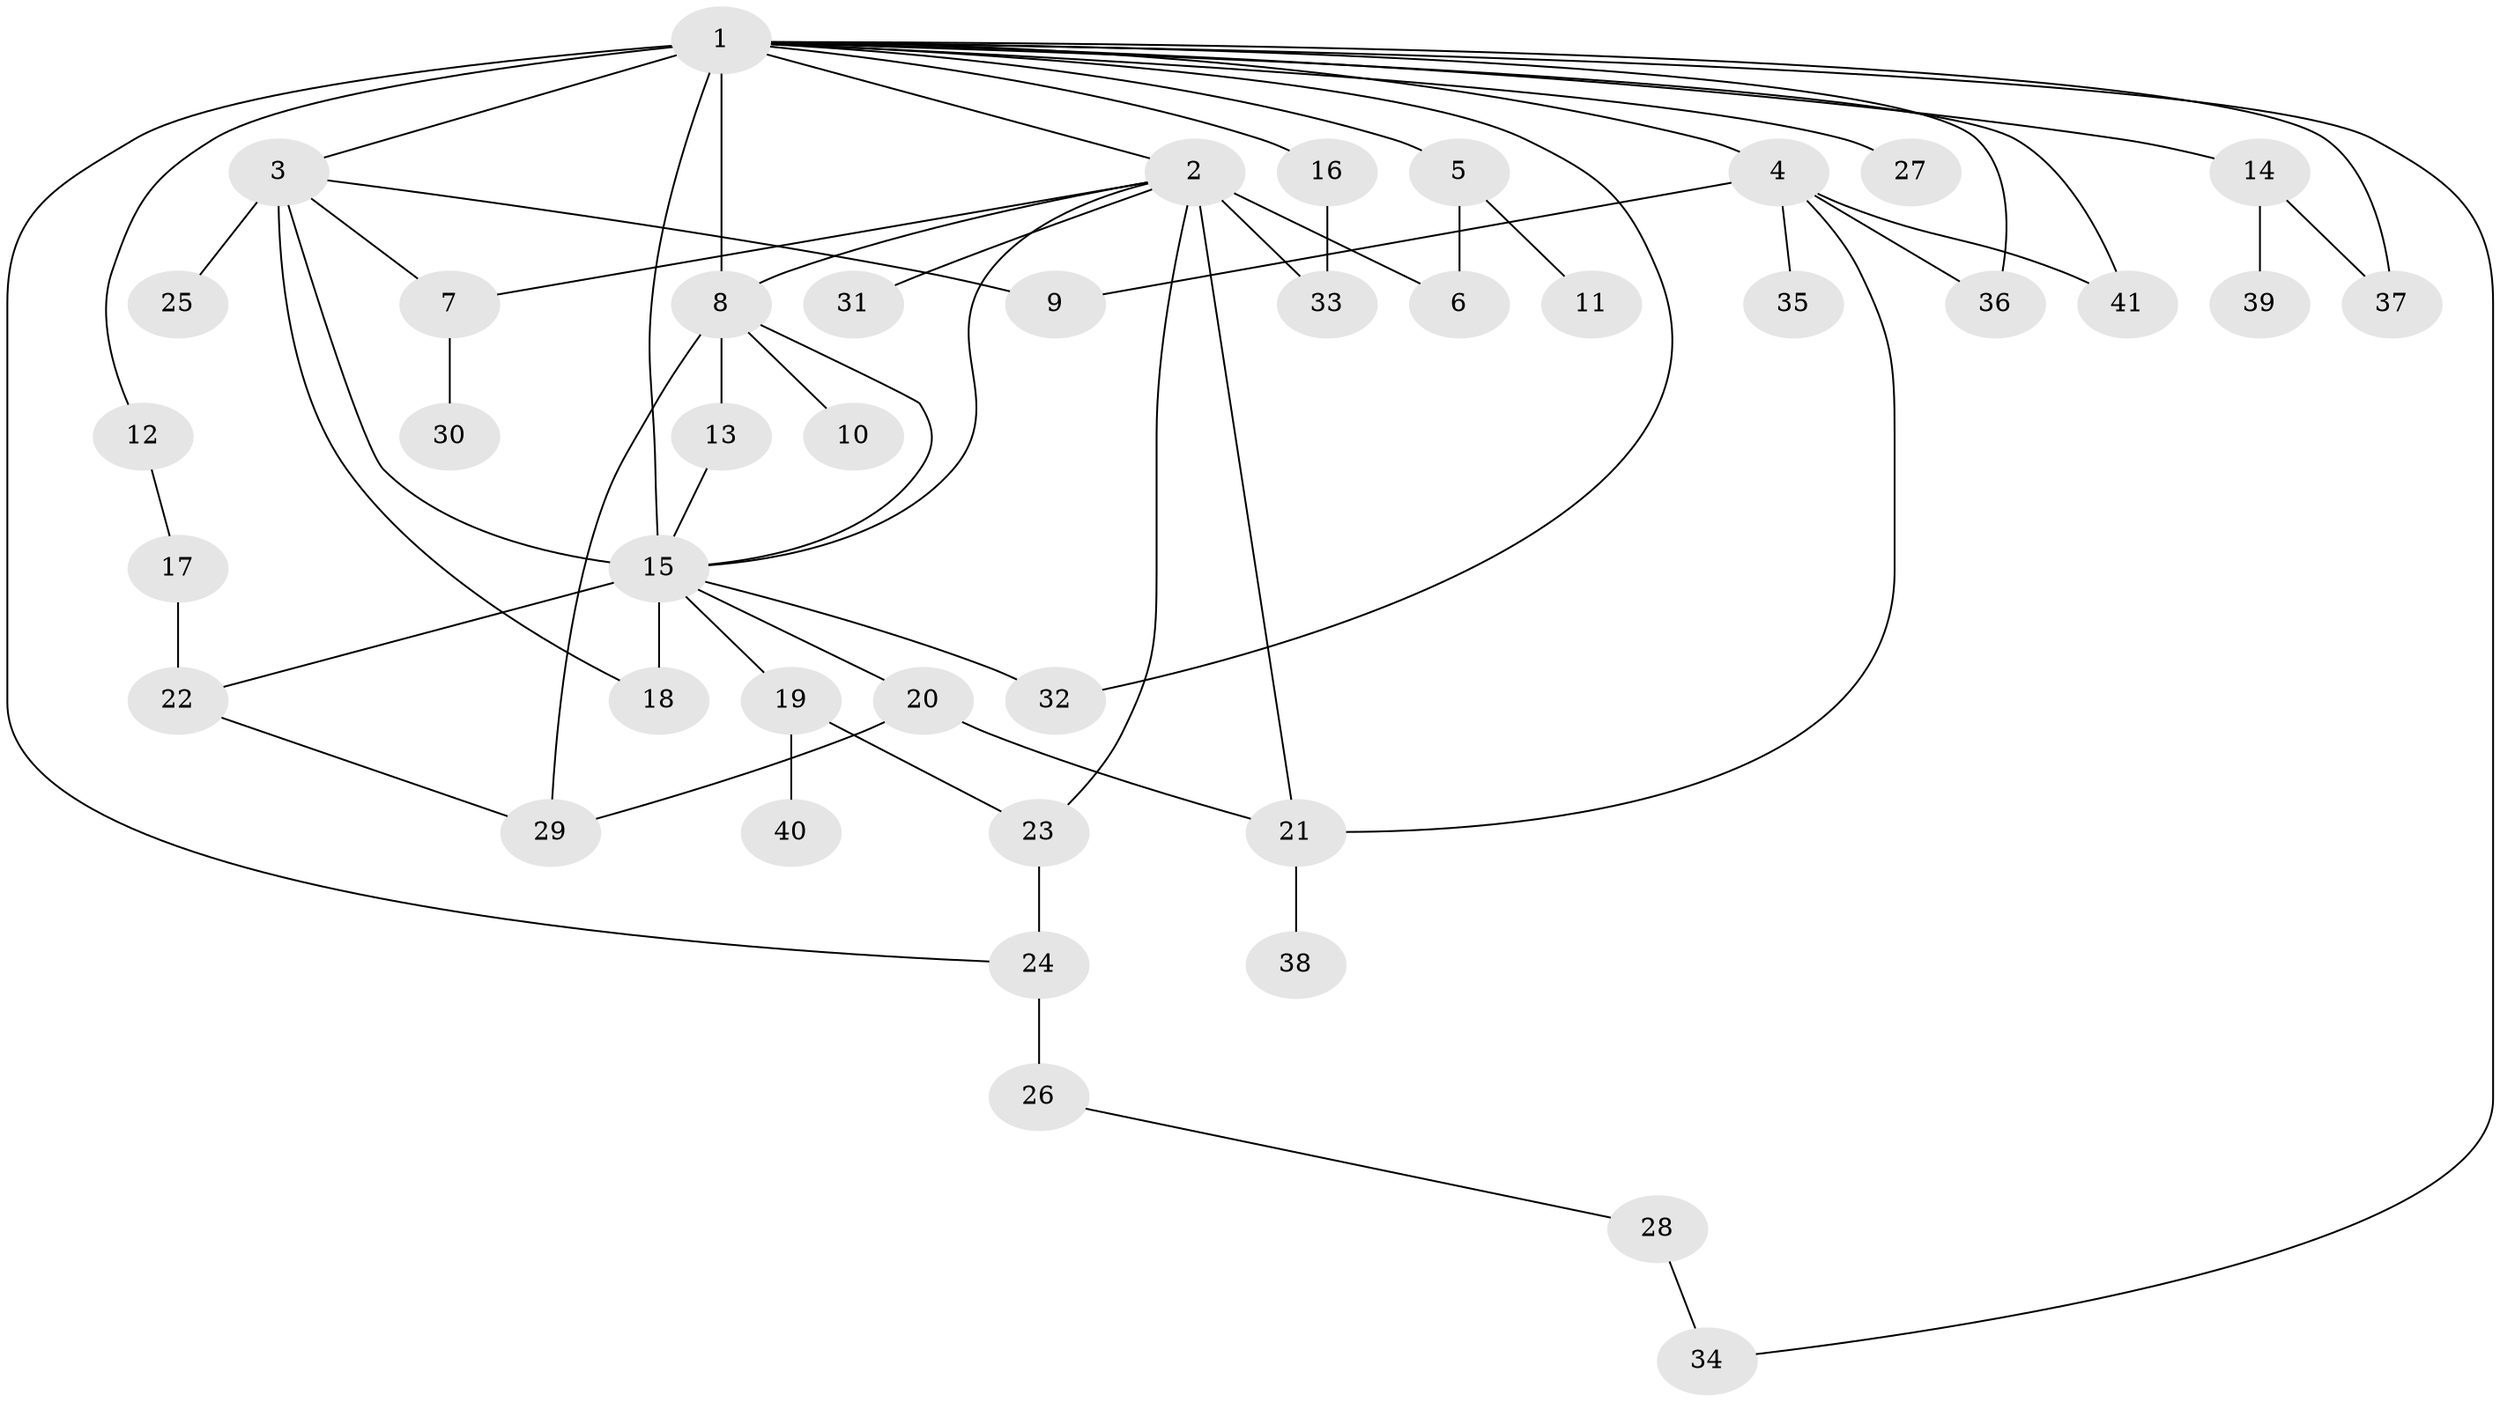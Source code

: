 // original degree distribution, {25: 0.007462686567164179, 14: 0.007462686567164179, 12: 0.007462686567164179, 9: 0.007462686567164179, 6: 0.014925373134328358, 1: 0.6044776119402985, 8: 0.007462686567164179, 4: 0.014925373134328358, 2: 0.19402985074626866, 5: 0.05970149253731343, 18: 0.007462686567164179, 7: 0.014925373134328358, 3: 0.05223880597014925}
// Generated by graph-tools (version 1.1) at 2025/50/03/04/25 22:50:17]
// undirected, 41 vertices, 62 edges
graph export_dot {
  node [color=gray90,style=filled];
  1;
  2;
  3;
  4;
  5;
  6;
  7;
  8;
  9;
  10;
  11;
  12;
  13;
  14;
  15;
  16;
  17;
  18;
  19;
  20;
  21;
  22;
  23;
  24;
  25;
  26;
  27;
  28;
  29;
  30;
  31;
  32;
  33;
  34;
  35;
  36;
  37;
  38;
  39;
  40;
  41;
  1 -- 2 [weight=1.0];
  1 -- 3 [weight=1.0];
  1 -- 4 [weight=1.0];
  1 -- 5 [weight=1.0];
  1 -- 8 [weight=9.0];
  1 -- 12 [weight=1.0];
  1 -- 14 [weight=1.0];
  1 -- 15 [weight=1.0];
  1 -- 16 [weight=1.0];
  1 -- 24 [weight=1.0];
  1 -- 27 [weight=1.0];
  1 -- 32 [weight=1.0];
  1 -- 34 [weight=1.0];
  1 -- 36 [weight=1.0];
  1 -- 37 [weight=1.0];
  1 -- 41 [weight=1.0];
  2 -- 6 [weight=5.0];
  2 -- 7 [weight=1.0];
  2 -- 8 [weight=1.0];
  2 -- 15 [weight=1.0];
  2 -- 21 [weight=1.0];
  2 -- 23 [weight=1.0];
  2 -- 31 [weight=1.0];
  2 -- 33 [weight=1.0];
  3 -- 7 [weight=2.0];
  3 -- 9 [weight=1.0];
  3 -- 15 [weight=1.0];
  3 -- 18 [weight=1.0];
  3 -- 25 [weight=5.0];
  4 -- 9 [weight=3.0];
  4 -- 21 [weight=1.0];
  4 -- 35 [weight=1.0];
  4 -- 36 [weight=1.0];
  4 -- 41 [weight=1.0];
  5 -- 6 [weight=1.0];
  5 -- 11 [weight=1.0];
  7 -- 30 [weight=4.0];
  8 -- 10 [weight=1.0];
  8 -- 13 [weight=1.0];
  8 -- 15 [weight=1.0];
  8 -- 29 [weight=1.0];
  12 -- 17 [weight=1.0];
  13 -- 15 [weight=1.0];
  14 -- 37 [weight=1.0];
  14 -- 39 [weight=1.0];
  15 -- 18 [weight=7.0];
  15 -- 19 [weight=1.0];
  15 -- 20 [weight=1.0];
  15 -- 22 [weight=1.0];
  15 -- 32 [weight=1.0];
  16 -- 33 [weight=1.0];
  17 -- 22 [weight=4.0];
  19 -- 23 [weight=1.0];
  19 -- 40 [weight=1.0];
  20 -- 21 [weight=1.0];
  20 -- 29 [weight=1.0];
  21 -- 38 [weight=1.0];
  22 -- 29 [weight=1.0];
  23 -- 24 [weight=1.0];
  24 -- 26 [weight=2.0];
  26 -- 28 [weight=1.0];
  28 -- 34 [weight=1.0];
}

